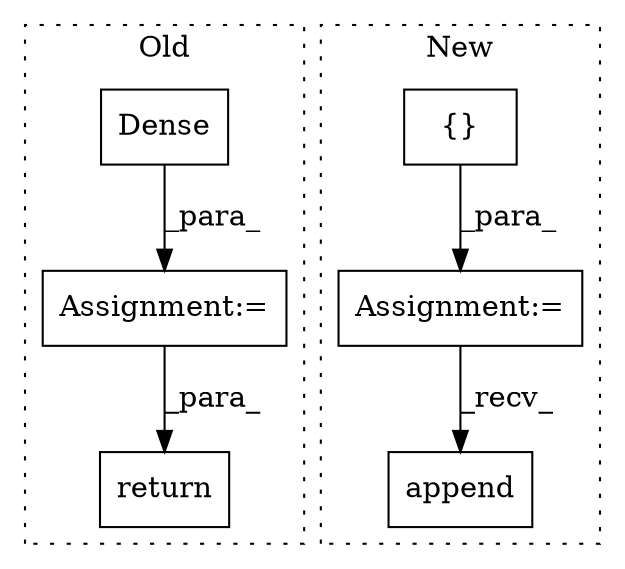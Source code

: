 digraph G {
subgraph cluster0 {
1 [label="Dense" a="32" s="8178,8197" l="6,1" shape="box"];
3 [label="Assignment:=" a="7" s="8177" l="1" shape="box"];
6 [label="return" a="41" s="8375" l="7" shape="box"];
label = "Old";
style="dotted";
}
subgraph cluster1 {
2 [label="append" a="32" s="8217,8236" l="7,1" shape="box"];
4 [label="Assignment:=" a="7" s="7500" l="1" shape="box"];
5 [label="{}" a="4" s="7510" l="2" shape="box"];
label = "New";
style="dotted";
}
1 -> 3 [label="_para_"];
3 -> 6 [label="_para_"];
4 -> 2 [label="_recv_"];
5 -> 4 [label="_para_"];
}